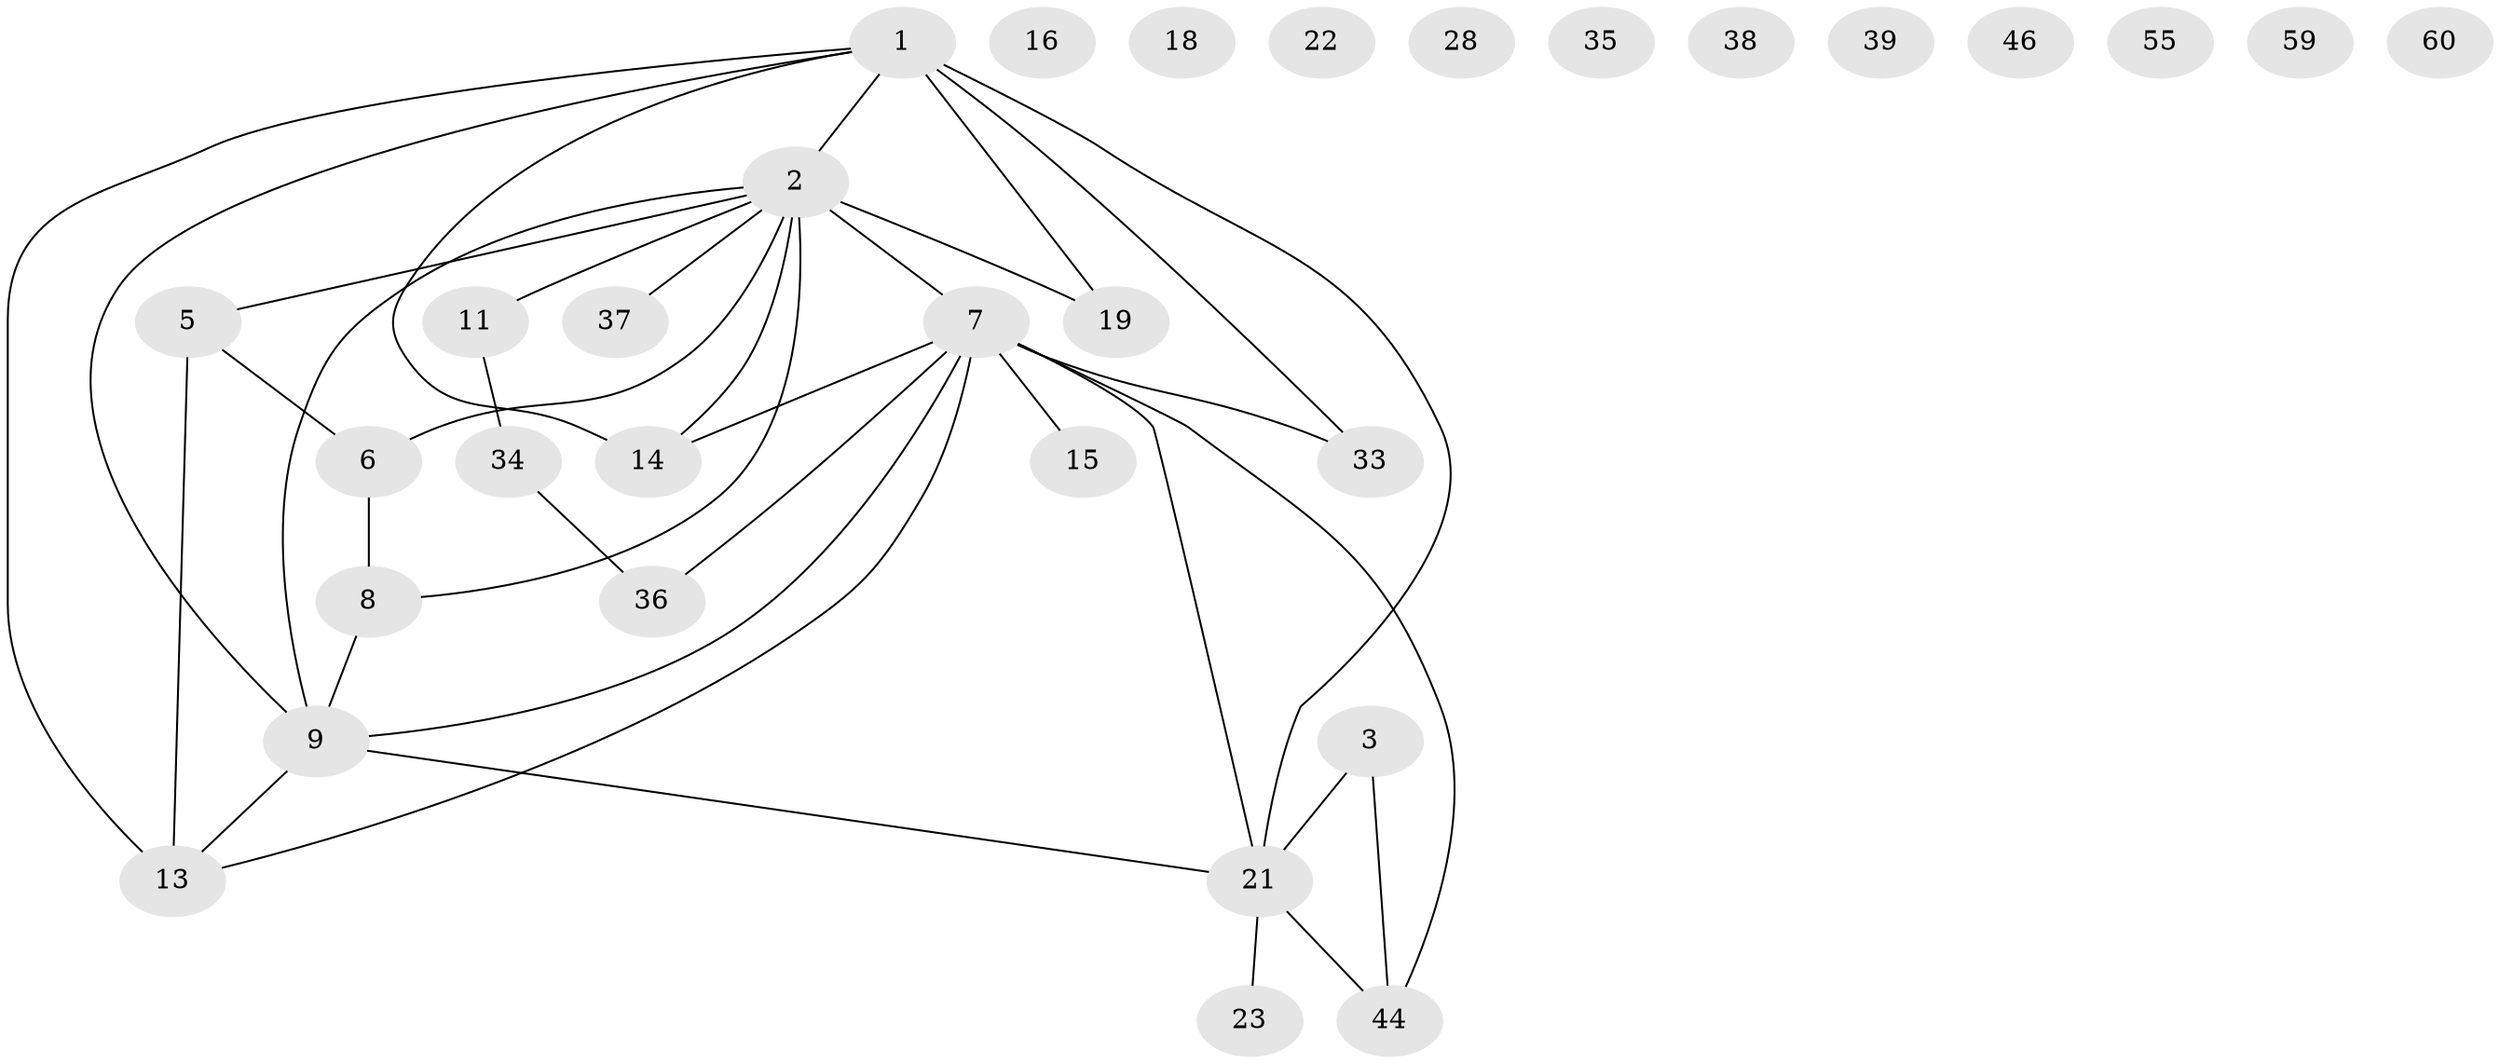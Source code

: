 // original degree distribution, {3: 0.3, 1: 0.17142857142857143, 2: 0.2714285714285714, 0: 0.14285714285714285, 5: 0.05714285714285714, 7: 0.014285714285714285, 6: 0.02857142857142857, 4: 0.014285714285714285}
// Generated by graph-tools (version 1.1) at 2025/16/03/04/25 18:16:31]
// undirected, 31 vertices, 36 edges
graph export_dot {
graph [start="1"]
  node [color=gray90,style=filled];
  1 [super="+4+29"];
  2 [super="+24"];
  3 [super="+57"];
  5;
  6 [super="+10"];
  7 [super="+43+40+17"];
  8 [super="+20"];
  9 [super="+12+30"];
  11 [super="+26"];
  13 [super="+31"];
  14;
  15 [super="+27"];
  16;
  18 [super="+67+48"];
  19 [super="+32"];
  21 [super="+53+25"];
  22;
  23 [super="+49"];
  28;
  33 [super="+42+70"];
  34 [super="+45"];
  35;
  36 [super="+50+52"];
  37;
  38;
  39;
  44 [super="+51"];
  46;
  55;
  59;
  60;
  1 -- 19 [weight=2];
  1 -- 21;
  1 -- 14;
  1 -- 2;
  1 -- 33;
  1 -- 9;
  1 -- 13;
  2 -- 5;
  2 -- 6;
  2 -- 37;
  2 -- 8;
  2 -- 14;
  2 -- 19;
  2 -- 7 [weight=2];
  2 -- 11;
  2 -- 9;
  3 -- 21;
  3 -- 44;
  5 -- 6;
  5 -- 13;
  6 -- 8;
  7 -- 21;
  7 -- 14;
  7 -- 13;
  7 -- 15;
  7 -- 33 [weight=2];
  7 -- 36;
  7 -- 9;
  7 -- 44;
  8 -- 9;
  9 -- 21;
  9 -- 13;
  11 -- 34;
  21 -- 44;
  21 -- 23;
  34 -- 36;
}
